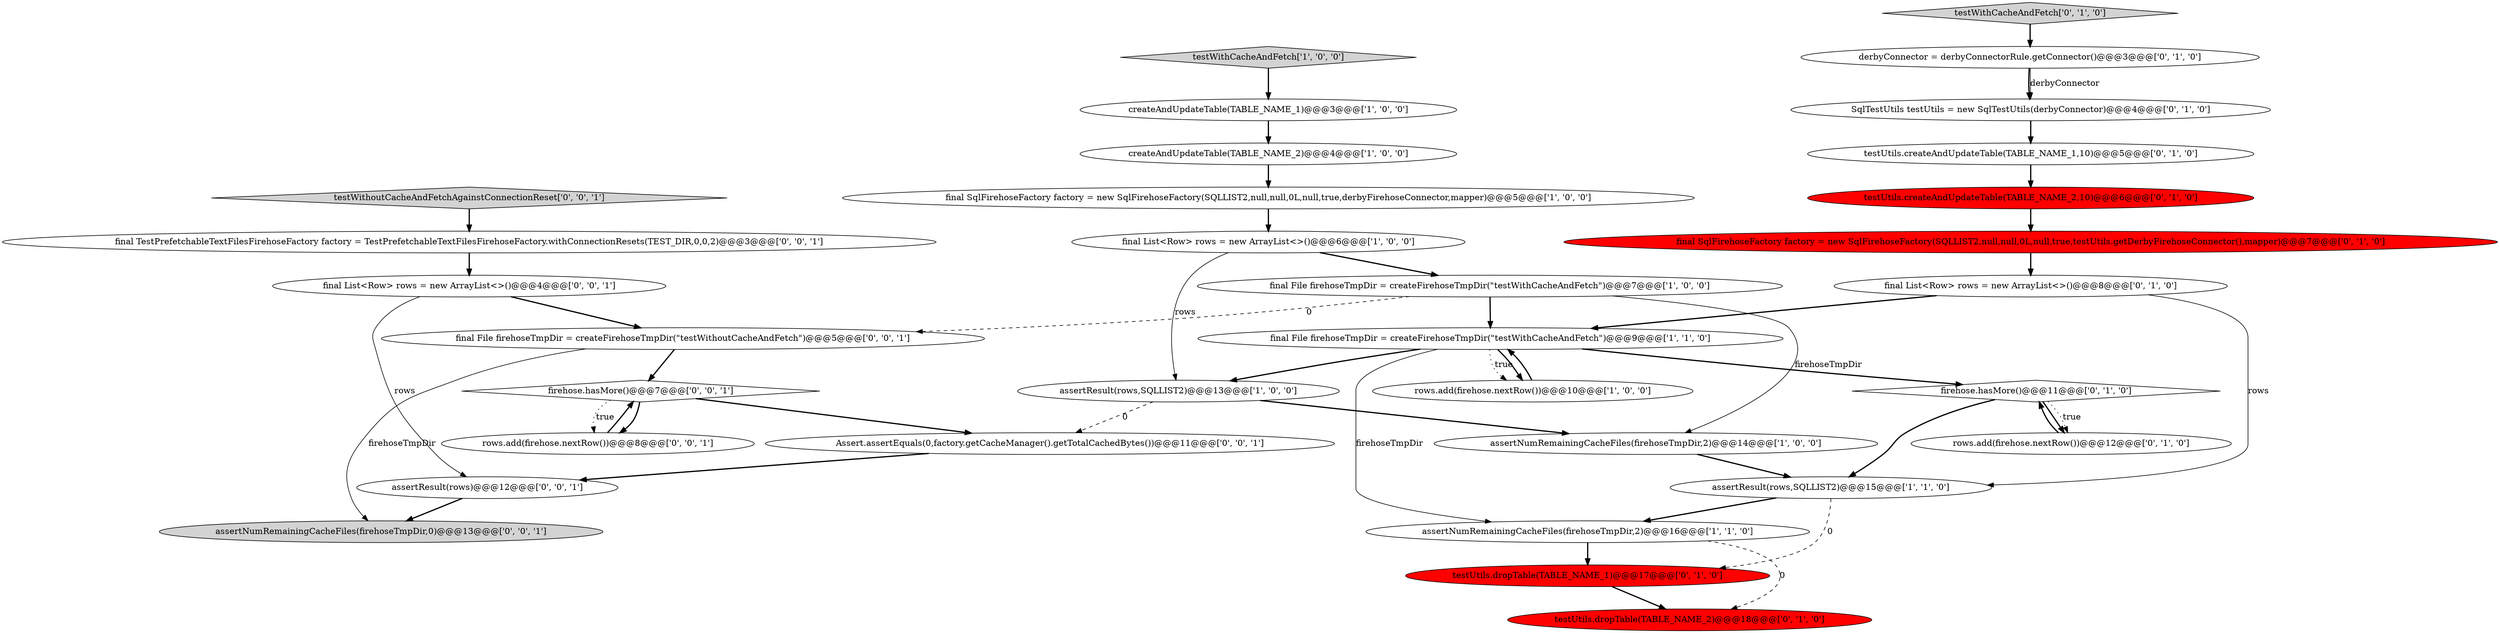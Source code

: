 digraph {
16 [style = filled, label = "testUtils.dropTable(TABLE_NAME_2)@@@18@@@['0', '1', '0']", fillcolor = red, shape = ellipse image = "AAA1AAABBB2BBB"];
14 [style = filled, label = "testWithCacheAndFetch['0', '1', '0']", fillcolor = lightgray, shape = diamond image = "AAA0AAABBB2BBB"];
3 [style = filled, label = "final List<Row> rows = new ArrayList<>()@@@6@@@['1', '0', '0']", fillcolor = white, shape = ellipse image = "AAA0AAABBB1BBB"];
17 [style = filled, label = "derbyConnector = derbyConnectorRule.getConnector()@@@3@@@['0', '1', '0']", fillcolor = white, shape = ellipse image = "AAA0AAABBB2BBB"];
11 [style = filled, label = "assertNumRemainingCacheFiles(firehoseTmpDir,2)@@@14@@@['1', '0', '0']", fillcolor = white, shape = ellipse image = "AAA0AAABBB1BBB"];
1 [style = filled, label = "assertNumRemainingCacheFiles(firehoseTmpDir,2)@@@16@@@['1', '1', '0']", fillcolor = white, shape = ellipse image = "AAA0AAABBB1BBB"];
24 [style = filled, label = "assertResult(rows)@@@12@@@['0', '0', '1']", fillcolor = white, shape = ellipse image = "AAA0AAABBB3BBB"];
12 [style = filled, label = "firehose.hasMore()@@@11@@@['0', '1', '0']", fillcolor = white, shape = diamond image = "AAA0AAABBB2BBB"];
27 [style = filled, label = "assertNumRemainingCacheFiles(firehoseTmpDir,0)@@@13@@@['0', '0', '1']", fillcolor = lightgray, shape = ellipse image = "AAA0AAABBB3BBB"];
28 [style = filled, label = "final TestPrefetchableTextFilesFirehoseFactory factory = TestPrefetchableTextFilesFirehoseFactory.withConnectionResets(TEST_DIR,0,0,2)@@@3@@@['0', '0', '1']", fillcolor = white, shape = ellipse image = "AAA0AAABBB3BBB"];
31 [style = filled, label = "rows.add(firehose.nextRow())@@@8@@@['0', '0', '1']", fillcolor = white, shape = ellipse image = "AAA0AAABBB3BBB"];
19 [style = filled, label = "SqlTestUtils testUtils = new SqlTestUtils(derbyConnector)@@@4@@@['0', '1', '0']", fillcolor = white, shape = ellipse image = "AAA0AAABBB2BBB"];
4 [style = filled, label = "testWithCacheAndFetch['1', '0', '0']", fillcolor = lightgray, shape = diamond image = "AAA0AAABBB1BBB"];
0 [style = filled, label = "rows.add(firehose.nextRow())@@@10@@@['1', '0', '0']", fillcolor = white, shape = ellipse image = "AAA0AAABBB1BBB"];
29 [style = filled, label = "testWithoutCacheAndFetchAgainstConnectionReset['0', '0', '1']", fillcolor = lightgray, shape = diamond image = "AAA0AAABBB3BBB"];
22 [style = filled, label = "final SqlFirehoseFactory factory = new SqlFirehoseFactory(SQLLIST2,null,null,0L,null,true,testUtils.getDerbyFirehoseConnector(),mapper)@@@7@@@['0', '1', '0']", fillcolor = red, shape = ellipse image = "AAA1AAABBB2BBB"];
2 [style = filled, label = "createAndUpdateTable(TABLE_NAME_2)@@@4@@@['1', '0', '0']", fillcolor = white, shape = ellipse image = "AAA0AAABBB1BBB"];
13 [style = filled, label = "testUtils.createAndUpdateTable(TABLE_NAME_1,10)@@@5@@@['0', '1', '0']", fillcolor = white, shape = ellipse image = "AAA0AAABBB2BBB"];
23 [style = filled, label = "final List<Row> rows = new ArrayList<>()@@@4@@@['0', '0', '1']", fillcolor = white, shape = ellipse image = "AAA0AAABBB3BBB"];
30 [style = filled, label = "firehose.hasMore()@@@7@@@['0', '0', '1']", fillcolor = white, shape = diamond image = "AAA0AAABBB3BBB"];
8 [style = filled, label = "final File firehoseTmpDir = createFirehoseTmpDir(\"testWithCacheAndFetch\")@@@7@@@['1', '0', '0']", fillcolor = white, shape = ellipse image = "AAA0AAABBB1BBB"];
26 [style = filled, label = "final File firehoseTmpDir = createFirehoseTmpDir(\"testWithoutCacheAndFetch\")@@@5@@@['0', '0', '1']", fillcolor = white, shape = ellipse image = "AAA0AAABBB3BBB"];
21 [style = filled, label = "testUtils.createAndUpdateTable(TABLE_NAME_2,10)@@@6@@@['0', '1', '0']", fillcolor = red, shape = ellipse image = "AAA1AAABBB2BBB"];
9 [style = filled, label = "final File firehoseTmpDir = createFirehoseTmpDir(\"testWithCacheAndFetch\")@@@9@@@['1', '1', '0']", fillcolor = white, shape = ellipse image = "AAA0AAABBB1BBB"];
10 [style = filled, label = "assertResult(rows,SQLLIST2)@@@13@@@['1', '0', '0']", fillcolor = white, shape = ellipse image = "AAA0AAABBB1BBB"];
18 [style = filled, label = "final List<Row> rows = new ArrayList<>()@@@8@@@['0', '1', '0']", fillcolor = white, shape = ellipse image = "AAA0AAABBB2BBB"];
6 [style = filled, label = "createAndUpdateTable(TABLE_NAME_1)@@@3@@@['1', '0', '0']", fillcolor = white, shape = ellipse image = "AAA0AAABBB1BBB"];
7 [style = filled, label = "assertResult(rows,SQLLIST2)@@@15@@@['1', '1', '0']", fillcolor = white, shape = ellipse image = "AAA0AAABBB1BBB"];
5 [style = filled, label = "final SqlFirehoseFactory factory = new SqlFirehoseFactory(SQLLIST2,null,null,0L,null,true,derbyFirehoseConnector,mapper)@@@5@@@['1', '0', '0']", fillcolor = white, shape = ellipse image = "AAA0AAABBB1BBB"];
25 [style = filled, label = "Assert.assertEquals(0,factory.getCacheManager().getTotalCachedBytes())@@@11@@@['0', '0', '1']", fillcolor = white, shape = ellipse image = "AAA0AAABBB3BBB"];
15 [style = filled, label = "testUtils.dropTable(TABLE_NAME_1)@@@17@@@['0', '1', '0']", fillcolor = red, shape = ellipse image = "AAA1AAABBB2BBB"];
20 [style = filled, label = "rows.add(firehose.nextRow())@@@12@@@['0', '1', '0']", fillcolor = white, shape = ellipse image = "AAA0AAABBB2BBB"];
5->3 [style = bold, label=""];
0->9 [style = bold, label=""];
26->27 [style = solid, label="firehoseTmpDir"];
9->0 [style = dotted, label="true"];
7->1 [style = bold, label=""];
9->0 [style = bold, label=""];
4->6 [style = bold, label=""];
1->15 [style = bold, label=""];
23->26 [style = bold, label=""];
12->20 [style = bold, label=""];
30->25 [style = bold, label=""];
14->17 [style = bold, label=""];
9->10 [style = bold, label=""];
15->16 [style = bold, label=""];
8->11 [style = solid, label="firehoseTmpDir"];
17->19 [style = bold, label=""];
12->7 [style = bold, label=""];
26->30 [style = bold, label=""];
6->2 [style = bold, label=""];
29->28 [style = bold, label=""];
18->7 [style = solid, label="rows"];
25->24 [style = bold, label=""];
9->1 [style = solid, label="firehoseTmpDir"];
22->18 [style = bold, label=""];
12->20 [style = dotted, label="true"];
19->13 [style = bold, label=""];
21->22 [style = bold, label=""];
28->23 [style = bold, label=""];
30->31 [style = bold, label=""];
1->16 [style = dashed, label="0"];
3->8 [style = bold, label=""];
20->12 [style = bold, label=""];
31->30 [style = bold, label=""];
18->9 [style = bold, label=""];
8->9 [style = bold, label=""];
17->19 [style = solid, label="derbyConnector"];
23->24 [style = solid, label="rows"];
7->15 [style = dashed, label="0"];
9->12 [style = bold, label=""];
13->21 [style = bold, label=""];
8->26 [style = dashed, label="0"];
24->27 [style = bold, label=""];
10->25 [style = dashed, label="0"];
11->7 [style = bold, label=""];
30->31 [style = dotted, label="true"];
2->5 [style = bold, label=""];
10->11 [style = bold, label=""];
3->10 [style = solid, label="rows"];
}
